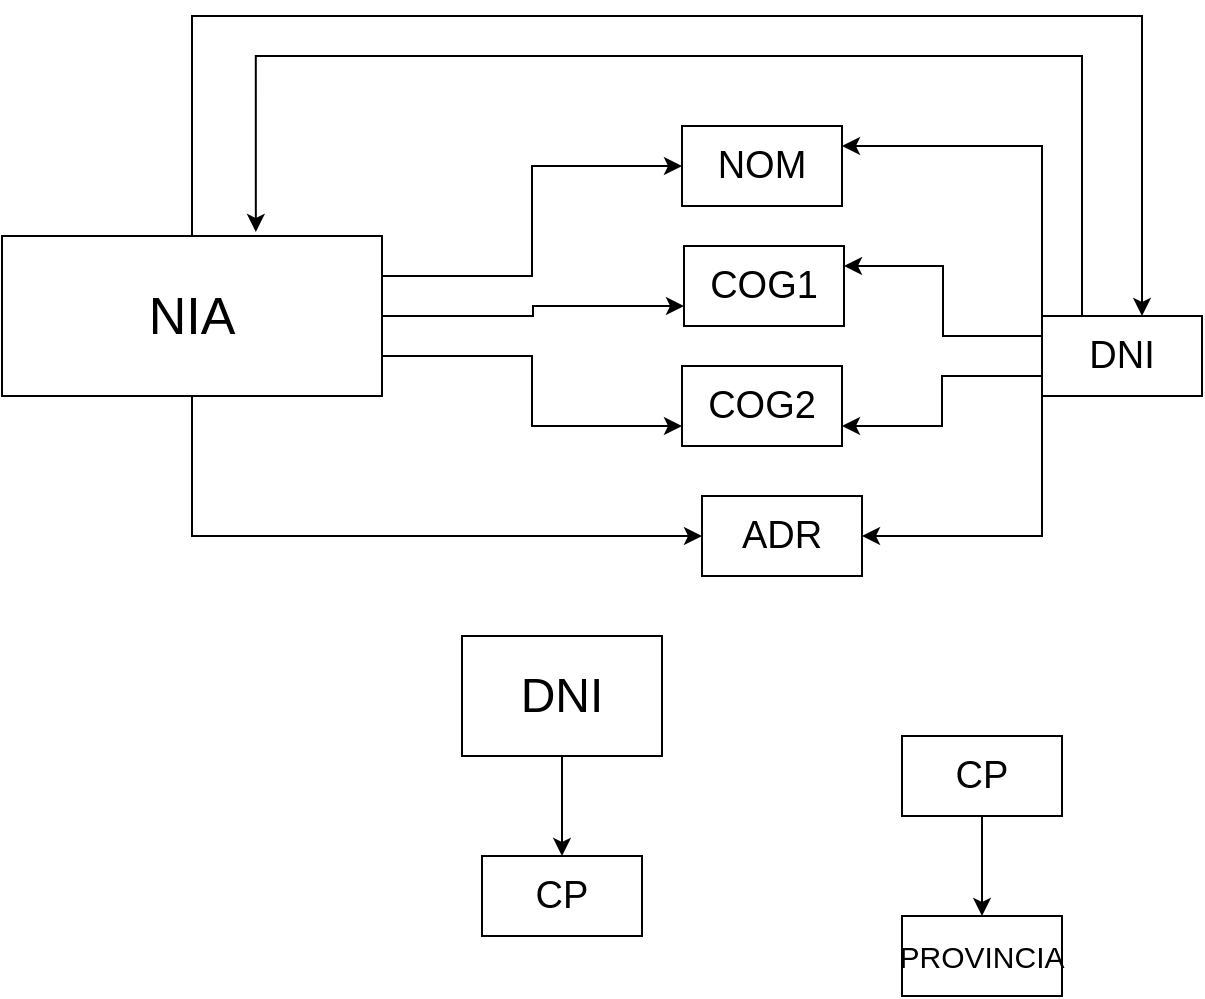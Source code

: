 <mxfile version="26.0.5">
  <diagram name="Page-1" id="s8xztOO7BumkGDskIjR9">
    <mxGraphModel dx="607" dy="1942" grid="1" gridSize="10" guides="1" tooltips="1" connect="1" arrows="1" fold="1" page="1" pageScale="1" pageWidth="827" pageHeight="1169" math="0" shadow="0">
      <root>
        <mxCell id="0" />
        <mxCell id="1" parent="0" />
        <mxCell id="BGrVTVoPzo42Mm0vaw1O-19" style="edgeStyle=orthogonalEdgeStyle;rounded=0;orthogonalLoop=1;jettySize=auto;html=1;exitX=1;exitY=0.25;exitDx=0;exitDy=0;entryX=0;entryY=0.5;entryDx=0;entryDy=0;" parent="1" source="BGrVTVoPzo42Mm0vaw1O-3" target="BGrVTVoPzo42Mm0vaw1O-8" edge="1">
          <mxGeometry relative="1" as="geometry" />
        </mxCell>
        <mxCell id="BGrVTVoPzo42Mm0vaw1O-20" style="edgeStyle=orthogonalEdgeStyle;rounded=0;orthogonalLoop=1;jettySize=auto;html=1;exitX=1;exitY=0.5;exitDx=0;exitDy=0;entryX=0;entryY=0.75;entryDx=0;entryDy=0;" parent="1" source="BGrVTVoPzo42Mm0vaw1O-3" target="BGrVTVoPzo42Mm0vaw1O-10" edge="1">
          <mxGeometry relative="1" as="geometry" />
        </mxCell>
        <mxCell id="BGrVTVoPzo42Mm0vaw1O-21" style="edgeStyle=orthogonalEdgeStyle;rounded=0;orthogonalLoop=1;jettySize=auto;html=1;exitX=1;exitY=0.75;exitDx=0;exitDy=0;entryX=0;entryY=0.75;entryDx=0;entryDy=0;" parent="1" source="BGrVTVoPzo42Mm0vaw1O-3" target="BGrVTVoPzo42Mm0vaw1O-11" edge="1">
          <mxGeometry relative="1" as="geometry" />
        </mxCell>
        <mxCell id="BGrVTVoPzo42Mm0vaw1O-25" style="edgeStyle=orthogonalEdgeStyle;rounded=0;orthogonalLoop=1;jettySize=auto;html=1;exitX=0.5;exitY=1;exitDx=0;exitDy=0;entryX=0;entryY=0.5;entryDx=0;entryDy=0;" parent="1" source="BGrVTVoPzo42Mm0vaw1O-3" target="BGrVTVoPzo42Mm0vaw1O-12" edge="1">
          <mxGeometry relative="1" as="geometry" />
        </mxCell>
        <mxCell id="BGrVTVoPzo42Mm0vaw1O-3" value="&lt;font style=&quot;font-size: 26px;&quot;&gt;NIA&lt;br&gt;&lt;/font&gt;" style="rounded=0;whiteSpace=wrap;html=1;" parent="1" vertex="1">
          <mxGeometry x="1160" y="90" width="190" height="80" as="geometry" />
        </mxCell>
        <mxCell id="BGrVTVoPzo42Mm0vaw1O-8" value="&lt;font style=&quot;font-size: 19px;&quot;&gt;NOM&lt;br&gt;&lt;/font&gt;" style="rounded=0;whiteSpace=wrap;html=1;" parent="1" vertex="1">
          <mxGeometry x="1500" y="35" width="80" height="40" as="geometry" />
        </mxCell>
        <mxCell id="BGrVTVoPzo42Mm0vaw1O-10" value="&lt;font style=&quot;font-size: 19px;&quot;&gt;COG1&lt;/font&gt;" style="rounded=0;whiteSpace=wrap;html=1;" parent="1" vertex="1">
          <mxGeometry x="1501" y="95" width="80" height="40" as="geometry" />
        </mxCell>
        <mxCell id="BGrVTVoPzo42Mm0vaw1O-11" value="&lt;font style=&quot;font-size: 19px;&quot;&gt;COG2&lt;/font&gt;" style="rounded=0;whiteSpace=wrap;html=1;" parent="1" vertex="1">
          <mxGeometry x="1500" y="155" width="80" height="40" as="geometry" />
        </mxCell>
        <mxCell id="BGrVTVoPzo42Mm0vaw1O-12" value="&lt;font style=&quot;font-size: 19px;&quot;&gt;ADR&lt;br&gt;&lt;/font&gt;" style="rounded=0;whiteSpace=wrap;html=1;" parent="1" vertex="1">
          <mxGeometry x="1510" y="220" width="80" height="40" as="geometry" />
        </mxCell>
        <mxCell id="BGrVTVoPzo42Mm0vaw1O-13" value="&lt;font style=&quot;font-size: 19px;&quot;&gt;CP&lt;/font&gt;" style="rounded=0;whiteSpace=wrap;html=1;" parent="1" vertex="1">
          <mxGeometry x="1400" y="400" width="80" height="40" as="geometry" />
        </mxCell>
        <mxCell id="_fuxmveHbk77ZjObXy9K-8" style="edgeStyle=orthogonalEdgeStyle;rounded=0;orthogonalLoop=1;jettySize=auto;html=1;exitX=0;exitY=0.25;exitDx=0;exitDy=0;entryX=1;entryY=0.25;entryDx=0;entryDy=0;" edge="1" parent="1" source="BGrVTVoPzo42Mm0vaw1O-26" target="BGrVTVoPzo42Mm0vaw1O-8">
          <mxGeometry relative="1" as="geometry">
            <Array as="points">
              <mxPoint x="1680" y="45" />
            </Array>
          </mxGeometry>
        </mxCell>
        <mxCell id="_fuxmveHbk77ZjObXy9K-9" style="edgeStyle=orthogonalEdgeStyle;rounded=0;orthogonalLoop=1;jettySize=auto;html=1;exitX=0;exitY=0.25;exitDx=0;exitDy=0;entryX=1;entryY=0.25;entryDx=0;entryDy=0;" edge="1" parent="1" source="BGrVTVoPzo42Mm0vaw1O-26" target="BGrVTVoPzo42Mm0vaw1O-10">
          <mxGeometry relative="1" as="geometry" />
        </mxCell>
        <mxCell id="_fuxmveHbk77ZjObXy9K-10" style="edgeStyle=orthogonalEdgeStyle;rounded=0;orthogonalLoop=1;jettySize=auto;html=1;exitX=0;exitY=0.75;exitDx=0;exitDy=0;entryX=1;entryY=0.75;entryDx=0;entryDy=0;" edge="1" parent="1" source="BGrVTVoPzo42Mm0vaw1O-26" target="BGrVTVoPzo42Mm0vaw1O-11">
          <mxGeometry relative="1" as="geometry" />
        </mxCell>
        <mxCell id="_fuxmveHbk77ZjObXy9K-11" style="edgeStyle=orthogonalEdgeStyle;rounded=0;orthogonalLoop=1;jettySize=auto;html=1;exitX=0;exitY=1;exitDx=0;exitDy=0;entryX=1;entryY=0.5;entryDx=0;entryDy=0;" edge="1" parent="1" source="BGrVTVoPzo42Mm0vaw1O-26" target="BGrVTVoPzo42Mm0vaw1O-12">
          <mxGeometry relative="1" as="geometry" />
        </mxCell>
        <mxCell id="BGrVTVoPzo42Mm0vaw1O-26" value="&lt;font style=&quot;font-size: 19px;&quot;&gt;DNI&lt;/font&gt;" style="rounded=0;whiteSpace=wrap;html=1;" parent="1" vertex="1">
          <mxGeometry x="1680" y="130" width="80" height="40" as="geometry" />
        </mxCell>
        <mxCell id="_fuxmveHbk77ZjObXy9K-5" style="edgeStyle=orthogonalEdgeStyle;rounded=0;orthogonalLoop=1;jettySize=auto;html=1;exitX=0.5;exitY=0;exitDx=0;exitDy=0;entryX=0.625;entryY=0;entryDx=0;entryDy=0;entryPerimeter=0;" edge="1" parent="1" source="BGrVTVoPzo42Mm0vaw1O-3" target="BGrVTVoPzo42Mm0vaw1O-26">
          <mxGeometry relative="1" as="geometry">
            <Array as="points">
              <mxPoint x="1255" y="-20" />
              <mxPoint x="1730" y="-20" />
            </Array>
          </mxGeometry>
        </mxCell>
        <mxCell id="_fuxmveHbk77ZjObXy9K-6" style="edgeStyle=orthogonalEdgeStyle;rounded=0;orthogonalLoop=1;jettySize=auto;html=1;exitX=0.25;exitY=0;exitDx=0;exitDy=0;entryX=0.668;entryY=-0.025;entryDx=0;entryDy=0;entryPerimeter=0;" edge="1" parent="1" source="BGrVTVoPzo42Mm0vaw1O-26" target="BGrVTVoPzo42Mm0vaw1O-3">
          <mxGeometry relative="1" as="geometry">
            <Array as="points">
              <mxPoint x="1700" />
              <mxPoint x="1287" />
            </Array>
          </mxGeometry>
        </mxCell>
        <mxCell id="_fuxmveHbk77ZjObXy9K-19" style="edgeStyle=orthogonalEdgeStyle;rounded=0;orthogonalLoop=1;jettySize=auto;html=1;exitX=0.75;exitY=1;exitDx=0;exitDy=0;" edge="1" parent="1" source="_fuxmveHbk77ZjObXy9K-12" target="BGrVTVoPzo42Mm0vaw1O-13">
          <mxGeometry relative="1" as="geometry">
            <Array as="points">
              <mxPoint x="1440" y="340" />
            </Array>
          </mxGeometry>
        </mxCell>
        <mxCell id="_fuxmveHbk77ZjObXy9K-12" value="&lt;font style=&quot;font-size: 24px;&quot;&gt;DNI&lt;/font&gt;" style="rounded=0;whiteSpace=wrap;html=1;" vertex="1" parent="1">
          <mxGeometry x="1390" y="290" width="100" height="60" as="geometry" />
        </mxCell>
        <mxCell id="_fuxmveHbk77ZjObXy9K-30" style="edgeStyle=orthogonalEdgeStyle;rounded=0;orthogonalLoop=1;jettySize=auto;html=1;exitX=0.5;exitY=1;exitDx=0;exitDy=0;entryX=0.5;entryY=0;entryDx=0;entryDy=0;" edge="1" parent="1" source="_fuxmveHbk77ZjObXy9K-21" target="_fuxmveHbk77ZjObXy9K-22">
          <mxGeometry relative="1" as="geometry" />
        </mxCell>
        <mxCell id="_fuxmveHbk77ZjObXy9K-21" value="&lt;font style=&quot;font-size: 19px;&quot;&gt;CP&lt;/font&gt;" style="rounded=0;whiteSpace=wrap;html=1;" vertex="1" parent="1">
          <mxGeometry x="1610" y="340" width="80" height="40" as="geometry" />
        </mxCell>
        <mxCell id="_fuxmveHbk77ZjObXy9K-22" value="&lt;font style=&quot;font-size: 15px;&quot;&gt;PROVINCIA&lt;br&gt;&lt;/font&gt;" style="rounded=0;whiteSpace=wrap;html=1;" vertex="1" parent="1">
          <mxGeometry x="1610" y="430" width="80" height="40" as="geometry" />
        </mxCell>
      </root>
    </mxGraphModel>
  </diagram>
</mxfile>
